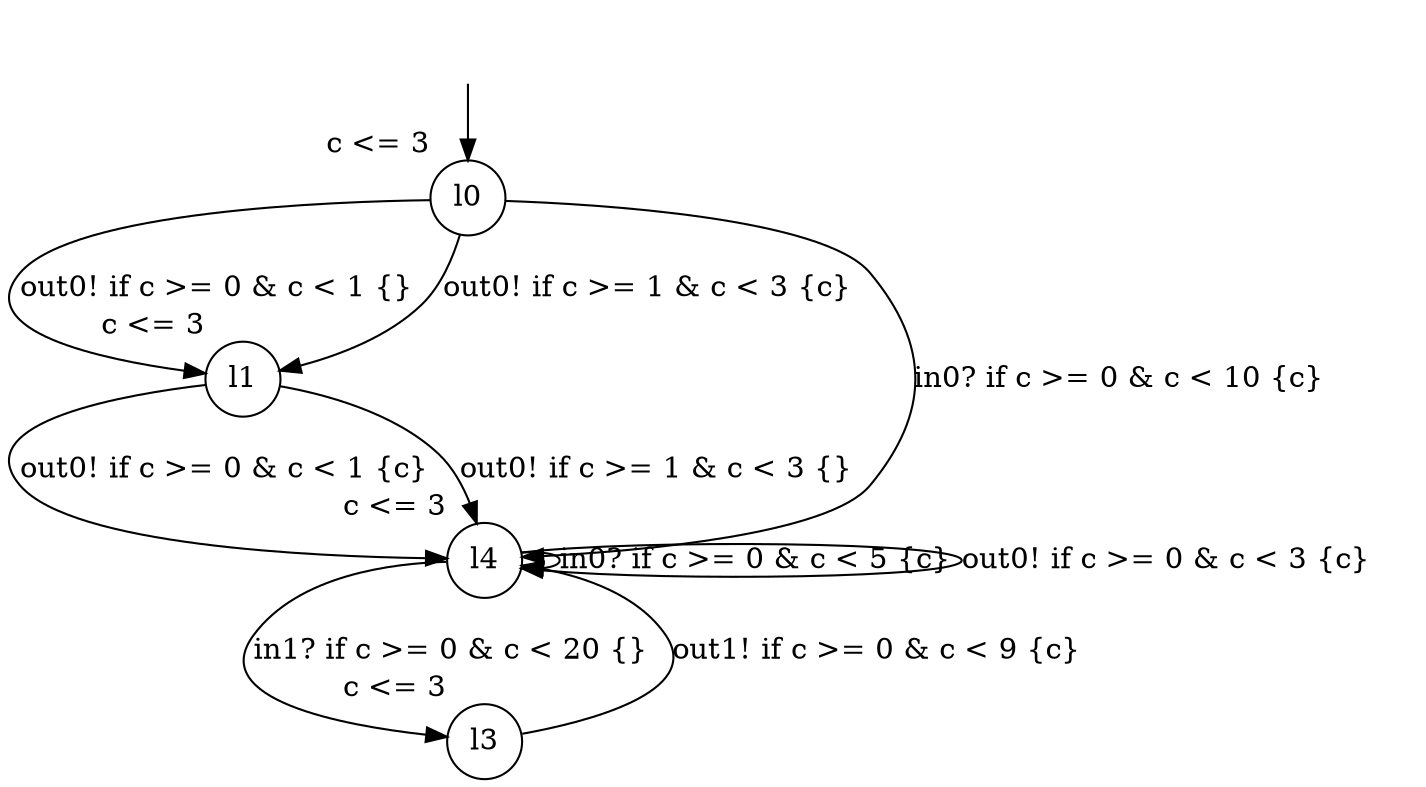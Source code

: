 digraph g {
__start0 [label="" shape="none"];
l0 [shape="circle" margin=0 label="l0", xlabel="c <= 3"];
l1 [shape="circle" margin=0 label="l1", xlabel="c <= 3"];
l3 [shape="circle" margin=0 label="l3", xlabel="c <= 3"];
l4 [shape="circle" margin=0 label="l4", xlabel="c <= 3"];
l0 -> l1 [label="out0! if c >= 0 & c < 1 {} "];
l0 -> l1 [label="out0! if c >= 1 & c < 3 {c} "];
l0 -> l4 [label="in0? if c >= 0 & c < 10 {c} "];
l1 -> l4 [label="out0! if c >= 0 & c < 1 {c} "];
l1 -> l4 [label="out0! if c >= 1 & c < 3 {} "];
l3 -> l4 [label="out1! if c >= 0 & c < 9 {c} "];
l4 -> l4 [label="in0? if c >= 0 & c < 5 {c} "];
l4 -> l3 [label="in1? if c >= 0 & c < 20 {} "];
l4 -> l4 [label="out0! if c >= 0 & c < 3 {c} "];
__start0 -> l0;
}
